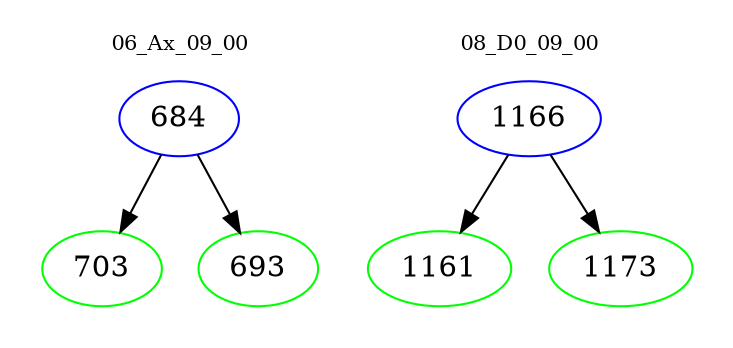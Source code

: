 digraph{
subgraph cluster_0 {
color = white
label = "06_Ax_09_00";
fontsize=10;
T0_684 [label="684", color="blue"]
T0_684 -> T0_703 [color="black"]
T0_703 [label="703", color="green"]
T0_684 -> T0_693 [color="black"]
T0_693 [label="693", color="green"]
}
subgraph cluster_1 {
color = white
label = "08_D0_09_00";
fontsize=10;
T1_1166 [label="1166", color="blue"]
T1_1166 -> T1_1161 [color="black"]
T1_1161 [label="1161", color="green"]
T1_1166 -> T1_1173 [color="black"]
T1_1173 [label="1173", color="green"]
}
}
